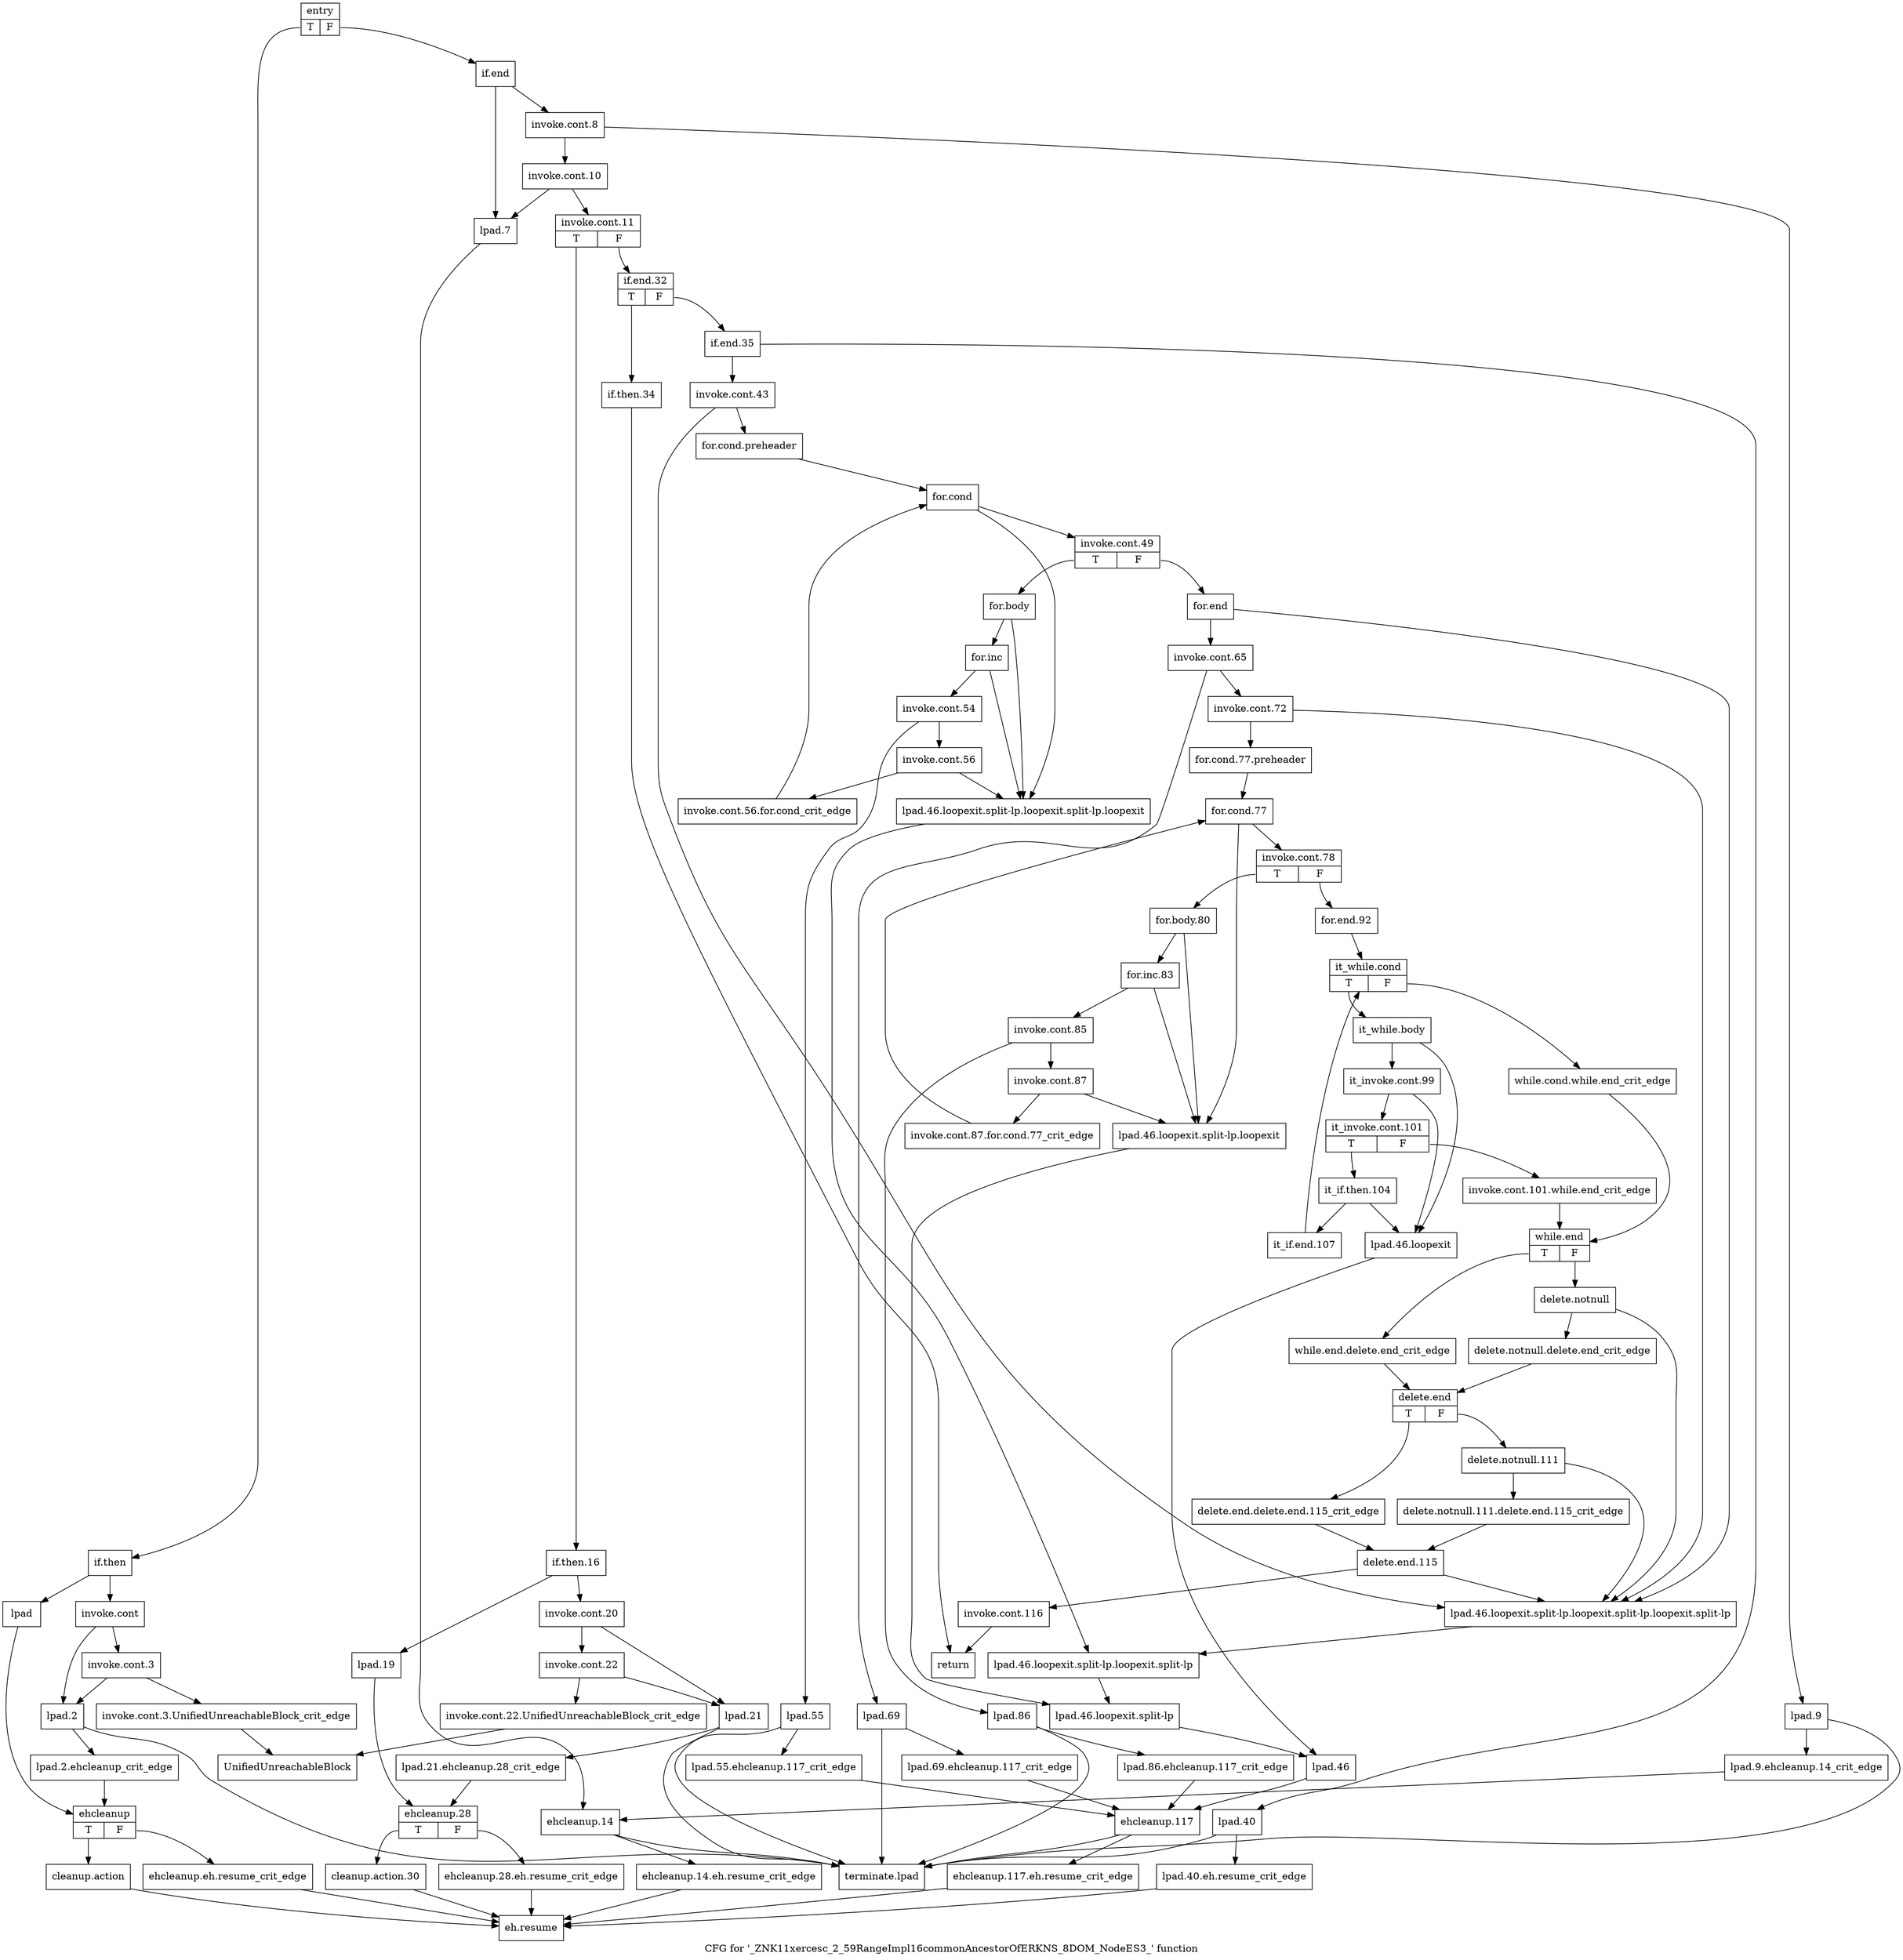 digraph "CFG for '_ZNK11xercesc_2_59RangeImpl16commonAncestorOfERKNS_8DOM_NodeES3_' function" {
	label="CFG for '_ZNK11xercesc_2_59RangeImpl16commonAncestorOfERKNS_8DOM_NodeES3_' function";

	Node0x3d73f90 [shape=record,label="{entry|{<s0>T|<s1>F}}"];
	Node0x3d73f90:s0 -> Node0x3d73fe0;
	Node0x3d73f90:s1 -> Node0x3d74300;
	Node0x3d73fe0 [shape=record,label="{if.then}"];
	Node0x3d73fe0 -> Node0x3d74030;
	Node0x3d73fe0 -> Node0x3d74120;
	Node0x3d74030 [shape=record,label="{invoke.cont}"];
	Node0x3d74030 -> Node0x3d74080;
	Node0x3d74030 -> Node0x3d74170;
	Node0x3d74080 [shape=record,label="{invoke.cont.3}"];
	Node0x3d74080 -> Node0x3d740d0;
	Node0x3d74080 -> Node0x3d74170;
	Node0x3d740d0 [shape=record,label="{invoke.cont.3.UnifiedUnreachableBlock_crit_edge}"];
	Node0x3d740d0 -> Node0x3d75c50;
	Node0x3d74120 [shape=record,label="{lpad}"];
	Node0x3d74120 -> Node0x3d74210;
	Node0x3d74170 [shape=record,label="{lpad.2}"];
	Node0x3d74170 -> Node0x3d741c0;
	Node0x3d74170 -> Node0x3d75c00;
	Node0x3d741c0 [shape=record,label="{lpad.2.ehcleanup_crit_edge}"];
	Node0x3d741c0 -> Node0x3d74210;
	Node0x3d74210 [shape=record,label="{ehcleanup|{<s0>T|<s1>F}}"];
	Node0x3d74210:s0 -> Node0x3d742b0;
	Node0x3d74210:s1 -> Node0x3d74260;
	Node0x3d74260 [shape=record,label="{ehcleanup.eh.resume_crit_edge}"];
	Node0x3d74260 -> Node0x3d75bb0;
	Node0x3d742b0 [shape=record,label="{cleanup.action}"];
	Node0x3d742b0 -> Node0x3d75bb0;
	Node0x3d74300 [shape=record,label="{if.end}"];
	Node0x3d74300 -> Node0x3d74350;
	Node0x3d74300 -> Node0x3d74580;
	Node0x3d74350 [shape=record,label="{invoke.cont.8}"];
	Node0x3d74350 -> Node0x3d743a0;
	Node0x3d74350 -> Node0x3d745d0;
	Node0x3d743a0 [shape=record,label="{invoke.cont.10}"];
	Node0x3d743a0 -> Node0x3d743f0;
	Node0x3d743a0 -> Node0x3d74580;
	Node0x3d743f0 [shape=record,label="{invoke.cont.11|{<s0>T|<s1>F}}"];
	Node0x3d743f0:s0 -> Node0x3d74440;
	Node0x3d743f0:s1 -> Node0x3d748f0;
	Node0x3d74440 [shape=record,label="{if.then.16}"];
	Node0x3d74440 -> Node0x3d74490;
	Node0x3d74440 -> Node0x3d74710;
	Node0x3d74490 [shape=record,label="{invoke.cont.20}"];
	Node0x3d74490 -> Node0x3d744e0;
	Node0x3d74490 -> Node0x3d74760;
	Node0x3d744e0 [shape=record,label="{invoke.cont.22}"];
	Node0x3d744e0 -> Node0x3d74530;
	Node0x3d744e0 -> Node0x3d74760;
	Node0x3d74530 [shape=record,label="{invoke.cont.22.UnifiedUnreachableBlock_crit_edge}"];
	Node0x3d74530 -> Node0x3d75c50;
	Node0x3d74580 [shape=record,label="{lpad.7}"];
	Node0x3d74580 -> Node0x3d74670;
	Node0x3d745d0 [shape=record,label="{lpad.9}"];
	Node0x3d745d0 -> Node0x3d74620;
	Node0x3d745d0 -> Node0x3d75c00;
	Node0x3d74620 [shape=record,label="{lpad.9.ehcleanup.14_crit_edge}"];
	Node0x3d74620 -> Node0x3d74670;
	Node0x3d74670 [shape=record,label="{ehcleanup.14}"];
	Node0x3d74670 -> Node0x3d746c0;
	Node0x3d74670 -> Node0x3d75c00;
	Node0x3d746c0 [shape=record,label="{ehcleanup.14.eh.resume_crit_edge}"];
	Node0x3d746c0 -> Node0x3d75bb0;
	Node0x3d74710 [shape=record,label="{lpad.19}"];
	Node0x3d74710 -> Node0x3d74800;
	Node0x3d74760 [shape=record,label="{lpad.21}"];
	Node0x3d74760 -> Node0x3d747b0;
	Node0x3d74760 -> Node0x3d75c00;
	Node0x3d747b0 [shape=record,label="{lpad.21.ehcleanup.28_crit_edge}"];
	Node0x3d747b0 -> Node0x3d74800;
	Node0x3d74800 [shape=record,label="{ehcleanup.28|{<s0>T|<s1>F}}"];
	Node0x3d74800:s0 -> Node0x3d748a0;
	Node0x3d74800:s1 -> Node0x3d74850;
	Node0x3d74850 [shape=record,label="{ehcleanup.28.eh.resume_crit_edge}"];
	Node0x3d74850 -> Node0x3d75bb0;
	Node0x3d748a0 [shape=record,label="{cleanup.action.30}"];
	Node0x3d748a0 -> Node0x3d75bb0;
	Node0x3d748f0 [shape=record,label="{if.end.32|{<s0>T|<s1>F}}"];
	Node0x3d748f0:s0 -> Node0x3d74940;
	Node0x3d748f0:s1 -> Node0x3d74990;
	Node0x3d74940 [shape=record,label="{if.then.34}"];
	Node0x3d74940 -> Node0x3d75b60;
	Node0x3d74990 [shape=record,label="{if.end.35}"];
	Node0x3d74990 -> Node0x3d749e0;
	Node0x3d74990 -> Node0x3d74cb0;
	Node0x3d749e0 [shape=record,label="{invoke.cont.43}"];
	Node0x3d749e0 -> Node0x3d74a30;
	Node0x3d749e0 -> Node0x3d74e40;
	Node0x3d74a30 [shape=record,label="{for.cond.preheader}"];
	Node0x3d74a30 -> Node0x3d74a80;
	Node0x3d74a80 [shape=record,label="{for.cond}"];
	Node0x3d74a80 -> Node0x3d74ad0;
	Node0x3d74a80 -> Node0x3d74df0;
	Node0x3d74ad0 [shape=record,label="{invoke.cont.49|{<s0>T|<s1>F}}"];
	Node0x3d74ad0:s0 -> Node0x3d74b20;
	Node0x3d74ad0:s1 -> Node0x3d75020;
	Node0x3d74b20 [shape=record,label="{for.body}"];
	Node0x3d74b20 -> Node0x3d74b70;
	Node0x3d74b20 -> Node0x3d74df0;
	Node0x3d74b70 [shape=record,label="{for.inc}"];
	Node0x3d74b70 -> Node0x3d74bc0;
	Node0x3d74b70 -> Node0x3d74df0;
	Node0x3d74bc0 [shape=record,label="{invoke.cont.54}"];
	Node0x3d74bc0 -> Node0x3d74c10;
	Node0x3d74bc0 -> Node0x3d74f80;
	Node0x3d74c10 [shape=record,label="{invoke.cont.56}"];
	Node0x3d74c10 -> Node0x3d74c60;
	Node0x3d74c10 -> Node0x3d74df0;
	Node0x3d74c60 [shape=record,label="{invoke.cont.56.for.cond_crit_edge}"];
	Node0x3d74c60 -> Node0x3d74a80;
	Node0x3d74cb0 [shape=record,label="{lpad.40}"];
	Node0x3d74cb0 -> Node0x3d74d00;
	Node0x3d74cb0 -> Node0x3d75c00;
	Node0x3d74d00 [shape=record,label="{lpad.40.eh.resume_crit_edge}"];
	Node0x3d74d00 -> Node0x3d75bb0;
	Node0x3d74d50 [shape=record,label="{lpad.46.loopexit}"];
	Node0x3d74d50 -> Node0x3d74f30;
	Node0x3d74da0 [shape=record,label="{lpad.46.loopexit.split-lp.loopexit}"];
	Node0x3d74da0 -> Node0x3d74ee0;
	Node0x3d74df0 [shape=record,label="{lpad.46.loopexit.split-lp.loopexit.split-lp.loopexit}"];
	Node0x3d74df0 -> Node0x3d74e90;
	Node0x3d74e40 [shape=record,label="{lpad.46.loopexit.split-lp.loopexit.split-lp.loopexit.split-lp}"];
	Node0x3d74e40 -> Node0x3d74e90;
	Node0x3d74e90 [shape=record,label="{lpad.46.loopexit.split-lp.loopexit.split-lp}"];
	Node0x3d74e90 -> Node0x3d74ee0;
	Node0x3d74ee0 [shape=record,label="{lpad.46.loopexit.split-lp}"];
	Node0x3d74ee0 -> Node0x3d74f30;
	Node0x3d74f30 [shape=record,label="{lpad.46}"];
	Node0x3d74f30 -> Node0x3d75ac0;
	Node0x3d74f80 [shape=record,label="{lpad.55}"];
	Node0x3d74f80 -> Node0x3d74fd0;
	Node0x3d74f80 -> Node0x3d75c00;
	Node0x3d74fd0 [shape=record,label="{lpad.55.ehcleanup.117_crit_edge}"];
	Node0x3d74fd0 -> Node0x3d75ac0;
	Node0x3d75020 [shape=record,label="{for.end}"];
	Node0x3d75020 -> Node0x3d75070;
	Node0x3d75020 -> Node0x3d74e40;
	Node0x3d75070 [shape=record,label="{invoke.cont.65}"];
	Node0x3d75070 -> Node0x3d750c0;
	Node0x3d75070 -> Node0x3d75390;
	Node0x3d750c0 [shape=record,label="{invoke.cont.72}"];
	Node0x3d750c0 -> Node0x3d75110;
	Node0x3d750c0 -> Node0x3d74e40;
	Node0x3d75110 [shape=record,label="{for.cond.77.preheader}"];
	Node0x3d75110 -> Node0x3d75160;
	Node0x3d75160 [shape=record,label="{for.cond.77}"];
	Node0x3d75160 -> Node0x3d751b0;
	Node0x3d75160 -> Node0x3d74da0;
	Node0x3d751b0 [shape=record,label="{invoke.cont.78|{<s0>T|<s1>F}}"];
	Node0x3d751b0:s0 -> Node0x3d75200;
	Node0x3d751b0:s1 -> Node0x3d754d0;
	Node0x3d75200 [shape=record,label="{for.body.80}"];
	Node0x3d75200 -> Node0x3d75250;
	Node0x3d75200 -> Node0x3d74da0;
	Node0x3d75250 [shape=record,label="{for.inc.83}"];
	Node0x3d75250 -> Node0x3d752a0;
	Node0x3d75250 -> Node0x3d74da0;
	Node0x3d752a0 [shape=record,label="{invoke.cont.85}"];
	Node0x3d752a0 -> Node0x3d752f0;
	Node0x3d752a0 -> Node0x3d75430;
	Node0x3d752f0 [shape=record,label="{invoke.cont.87}"];
	Node0x3d752f0 -> Node0x3d75340;
	Node0x3d752f0 -> Node0x3d74da0;
	Node0x3d75340 [shape=record,label="{invoke.cont.87.for.cond.77_crit_edge}"];
	Node0x3d75340 -> Node0x3d75160;
	Node0x3d75390 [shape=record,label="{lpad.69}"];
	Node0x3d75390 -> Node0x3d753e0;
	Node0x3d75390 -> Node0x3d75c00;
	Node0x3d753e0 [shape=record,label="{lpad.69.ehcleanup.117_crit_edge}"];
	Node0x3d753e0 -> Node0x3d75ac0;
	Node0x3d75430 [shape=record,label="{lpad.86}"];
	Node0x3d75430 -> Node0x3d75480;
	Node0x3d75430 -> Node0x3d75c00;
	Node0x3d75480 [shape=record,label="{lpad.86.ehcleanup.117_crit_edge}"];
	Node0x3d75480 -> Node0x3d75ac0;
	Node0x3d754d0 [shape=record,label="{for.end.92}"];
	Node0x3d754d0 -> Node0x3d75520;
	Node0x3d75520 [shape=record,label="{it_while.cond|{<s0>T|<s1>F}}"];
	Node0x3d75520:s0 -> Node0x3d755c0;
	Node0x3d75520:s1 -> Node0x3d75570;
	Node0x3d75570 [shape=record,label="{while.cond.while.end_crit_edge}"];
	Node0x3d75570 -> Node0x3d757a0;
	Node0x3d755c0 [shape=record,label="{it_while.body}"];
	Node0x3d755c0 -> Node0x3d75610;
	Node0x3d755c0 -> Node0x3d74d50;
	Node0x3d75610 [shape=record,label="{it_invoke.cont.99}"];
	Node0x3d75610 -> Node0x3d75660;
	Node0x3d75610 -> Node0x3d74d50;
	Node0x3d75660 [shape=record,label="{it_invoke.cont.101|{<s0>T|<s1>F}}"];
	Node0x3d75660:s0 -> Node0x3d75700;
	Node0x3d75660:s1 -> Node0x3d756b0;
	Node0x3d756b0 [shape=record,label="{invoke.cont.101.while.end_crit_edge}"];
	Node0x3d756b0 -> Node0x3d757a0;
	Node0x3d75700 [shape=record,label="{it_if.then.104}"];
	Node0x3d75700 -> Node0x3d75750;
	Node0x3d75700 -> Node0x3d74d50;
	Node0x3d75750 [shape=record,label="{it_if.end.107}"];
	Node0x3d75750 -> Node0x3d75520;
	Node0x3d757a0 [shape=record,label="{while.end|{<s0>T|<s1>F}}"];
	Node0x3d757a0:s0 -> Node0x3d757f0;
	Node0x3d757a0:s1 -> Node0x3d75840;
	Node0x3d757f0 [shape=record,label="{while.end.delete.end_crit_edge}"];
	Node0x3d757f0 -> Node0x3d758e0;
	Node0x3d75840 [shape=record,label="{delete.notnull}"];
	Node0x3d75840 -> Node0x3d75890;
	Node0x3d75840 -> Node0x3d74e40;
	Node0x3d75890 [shape=record,label="{delete.notnull.delete.end_crit_edge}"];
	Node0x3d75890 -> Node0x3d758e0;
	Node0x3d758e0 [shape=record,label="{delete.end|{<s0>T|<s1>F}}"];
	Node0x3d758e0:s0 -> Node0x3d75930;
	Node0x3d758e0:s1 -> Node0x3d75980;
	Node0x3d75930 [shape=record,label="{delete.end.delete.end.115_crit_edge}"];
	Node0x3d75930 -> Node0x3d75a20;
	Node0x3d75980 [shape=record,label="{delete.notnull.111}"];
	Node0x3d75980 -> Node0x3d759d0;
	Node0x3d75980 -> Node0x3d74e40;
	Node0x3d759d0 [shape=record,label="{delete.notnull.111.delete.end.115_crit_edge}"];
	Node0x3d759d0 -> Node0x3d75a20;
	Node0x3d75a20 [shape=record,label="{delete.end.115}"];
	Node0x3d75a20 -> Node0x3d75a70;
	Node0x3d75a20 -> Node0x3d74e40;
	Node0x3d75a70 [shape=record,label="{invoke.cont.116}"];
	Node0x3d75a70 -> Node0x3d75b60;
	Node0x3d75ac0 [shape=record,label="{ehcleanup.117}"];
	Node0x3d75ac0 -> Node0x3d75b10;
	Node0x3d75ac0 -> Node0x3d75c00;
	Node0x3d75b10 [shape=record,label="{ehcleanup.117.eh.resume_crit_edge}"];
	Node0x3d75b10 -> Node0x3d75bb0;
	Node0x3d75b60 [shape=record,label="{return}"];
	Node0x3d75bb0 [shape=record,label="{eh.resume}"];
	Node0x3d75c00 [shape=record,label="{terminate.lpad}"];
	Node0x3d75c50 [shape=record,label="{UnifiedUnreachableBlock}"];
}
